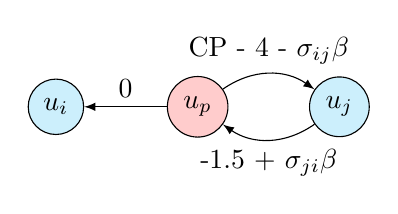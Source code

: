 \begin{tikzpicture}[scale=0.3]
\def \radius {6cm}
\node[draw, circle, fill=cyan!20] at ({0}:\radius) (n1) {$u_j$};
\node[draw, circle, fill=cyan!20] at ({180}:\radius) (n2) {$u_i$};
\node[draw, circle, fill=red!20] at (0,0) (n3) {$u_p$};
\path[->, >=latex] (n3) edge  node[above]{0} (n2);
\path[->, >=latex] (n3) edge [bend left=35] 
  node[above]{CP - 4 - $\sigma_{ij} \beta$} (n1);
\path[->, >=latex] (n1) edge [bend left=35] 
  node[below]{-1.5 + $\sigma_{ji} \beta$} (n3);
\end{tikzpicture}
